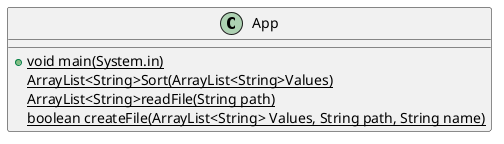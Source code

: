 @startuml
'https://plantuml.com/class-diagram

class App {
    +{static}void main(System.in)
    {static}ArrayList<String>Sort(ArrayList<String>Values)
    {static}ArrayList<String>readFile(String path)
    {static}boolean createFile(ArrayList<String> Values, String path, String name)
}


@enduml
